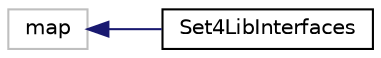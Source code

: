 digraph "Graphical Class Hierarchy"
{
  edge [fontname="Helvetica",fontsize="10",labelfontname="Helvetica",labelfontsize="10"];
  node [fontname="Helvetica",fontsize="10",shape=record];
  rankdir="LR";
  Node1 [label="map",height=0.2,width=0.4,color="grey75", fillcolor="white", style="filled"];
  Node1 -> Node2 [dir="back",color="midnightblue",fontsize="10",style="solid",fontname="Helvetica"];
  Node2 [label="Set4LibInterfaces",height=0.2,width=0.4,color="black", fillcolor="white", style="filled",URL="$class_set4_lib_interfaces.html",tooltip="Zbiór bibliotek odpowiadających poszczególnym poleceniem. "];
}

